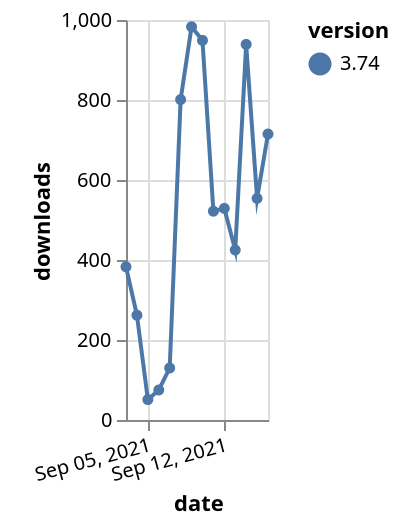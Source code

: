 {"$schema": "https://vega.github.io/schema/vega-lite/v5.json", "description": "A simple bar chart with embedded data.", "data": {"values": [{"date": "2021-09-03", "total": 171372, "delta": 383, "version": "3.74"}, {"date": "2021-09-04", "total": 171634, "delta": 262, "version": "3.74"}, {"date": "2021-09-05", "total": 171685, "delta": 51, "version": "3.74"}, {"date": "2021-09-06", "total": 171760, "delta": 75, "version": "3.74"}, {"date": "2021-09-07", "total": 171890, "delta": 130, "version": "3.74"}, {"date": "2021-09-08", "total": 172691, "delta": 801, "version": "3.74"}, {"date": "2021-09-09", "total": 173674, "delta": 983, "version": "3.74"}, {"date": "2021-09-10", "total": 174623, "delta": 949, "version": "3.74"}, {"date": "2021-09-11", "total": 175145, "delta": 522, "version": "3.74"}, {"date": "2021-09-12", "total": 175674, "delta": 529, "version": "3.74"}, {"date": "2021-09-13", "total": 176099, "delta": 425, "version": "3.74"}, {"date": "2021-09-14", "total": 177038, "delta": 939, "version": "3.74"}, {"date": "2021-09-15", "total": 177592, "delta": 554, "version": "3.74"}, {"date": "2021-09-16", "total": 178307, "delta": 715, "version": "3.74"}]}, "width": "container", "mark": {"type": "line", "point": {"filled": true}}, "encoding": {"x": {"field": "date", "type": "temporal", "timeUnit": "yearmonthdate", "title": "date", "axis": {"labelAngle": -15}}, "y": {"field": "delta", "type": "quantitative", "title": "downloads"}, "color": {"field": "version", "type": "nominal"}, "tooltip": {"field": "delta"}}}